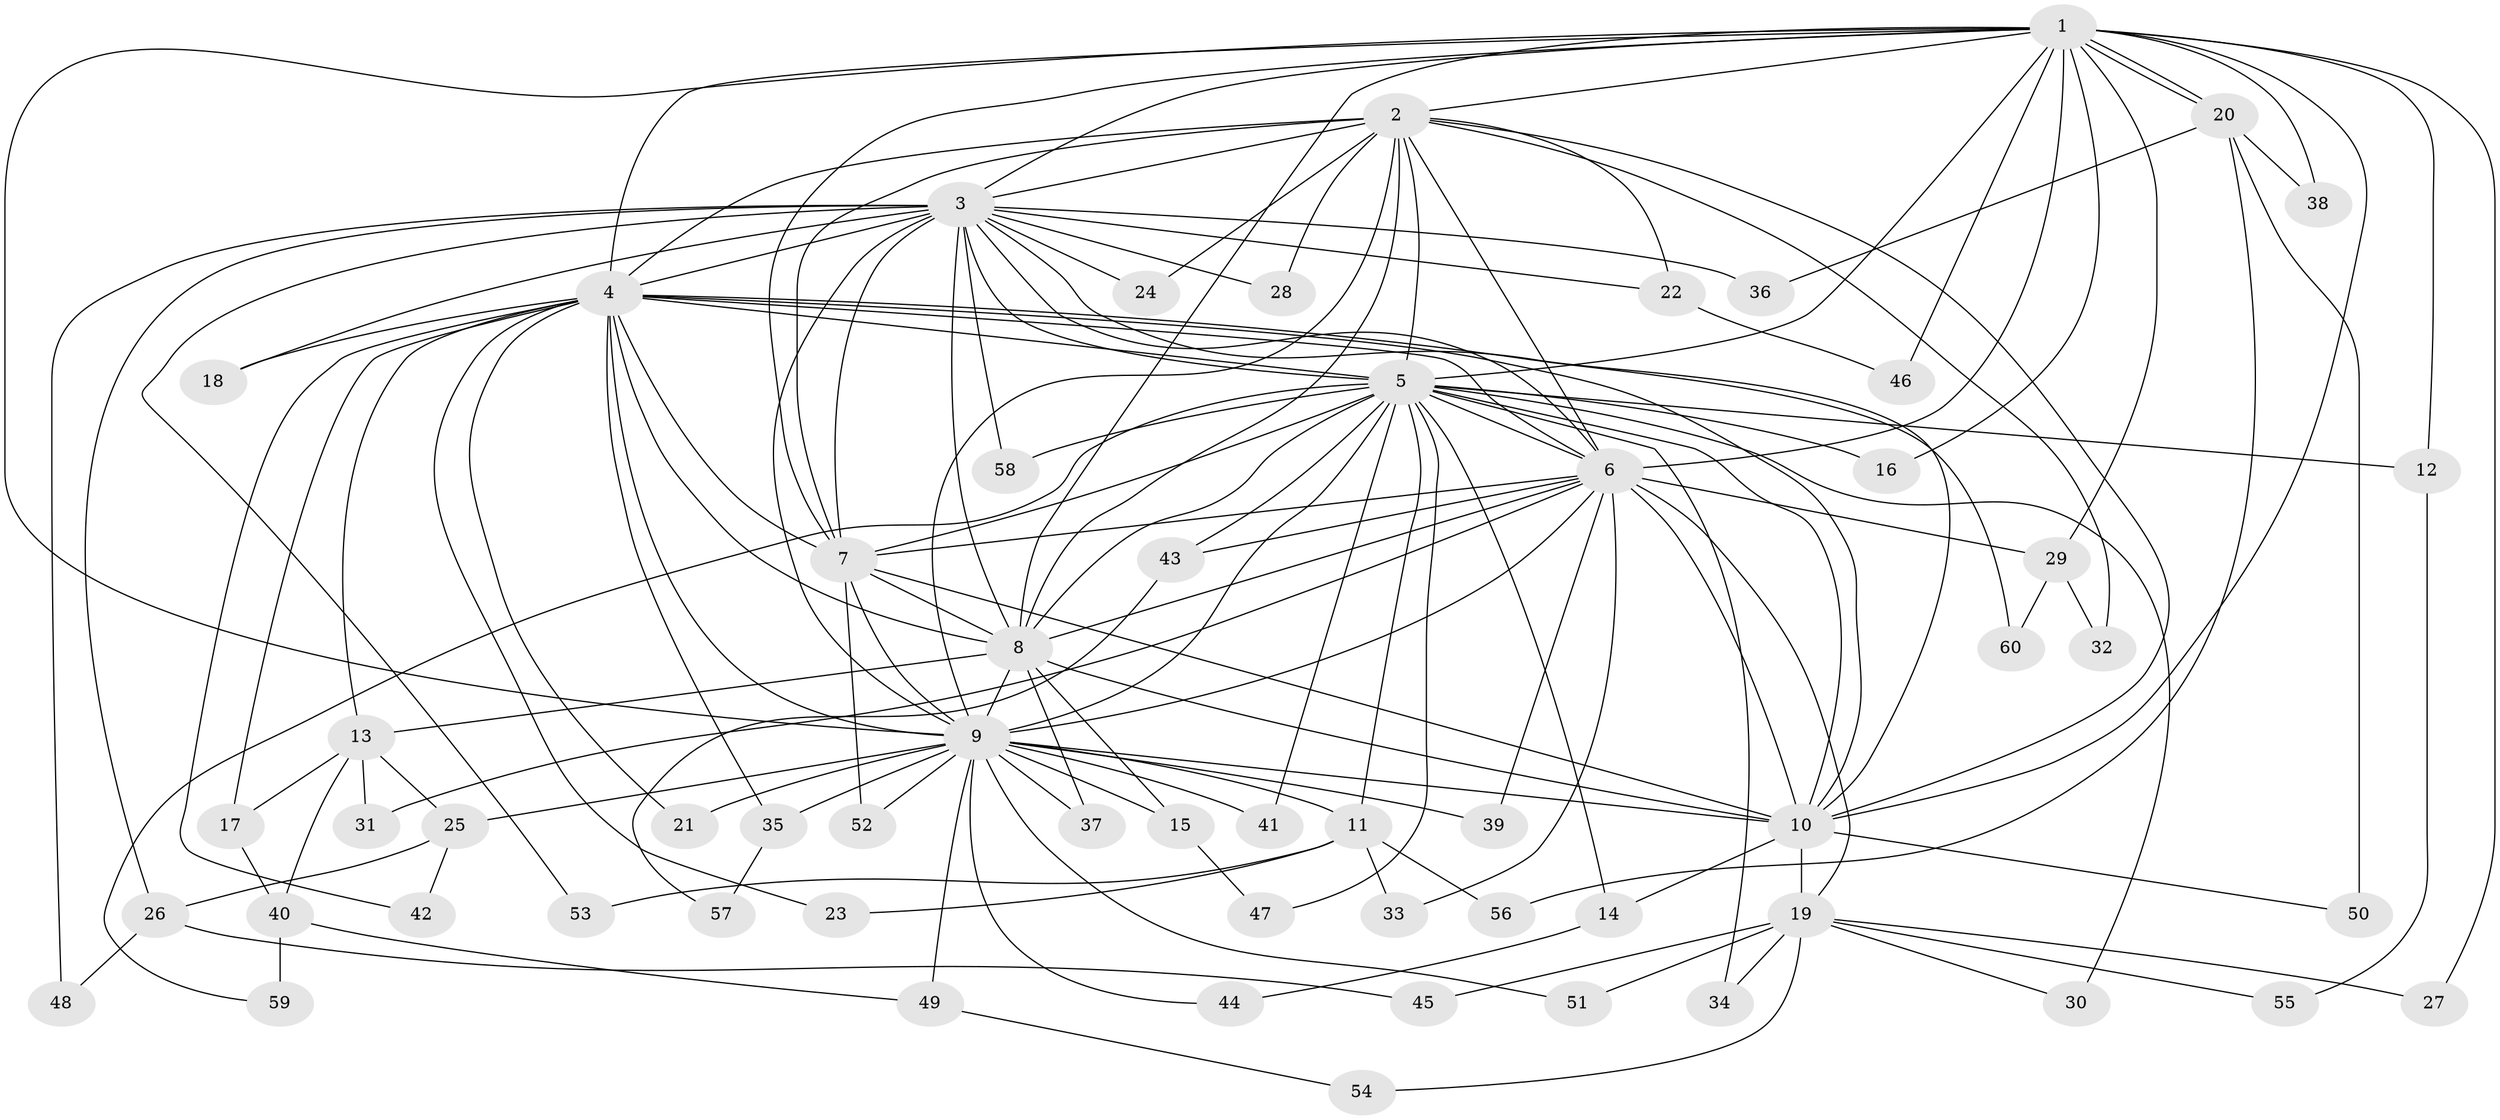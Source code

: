 // coarse degree distribution, {10: 0.08333333333333333, 16: 0.041666666666666664, 2: 0.5, 1: 0.16666666666666666, 3: 0.041666666666666664, 4: 0.125, 11: 0.041666666666666664}
// Generated by graph-tools (version 1.1) at 2025/48/03/04/25 21:48:36]
// undirected, 60 vertices, 145 edges
graph export_dot {
graph [start="1"]
  node [color=gray90,style=filled];
  1;
  2;
  3;
  4;
  5;
  6;
  7;
  8;
  9;
  10;
  11;
  12;
  13;
  14;
  15;
  16;
  17;
  18;
  19;
  20;
  21;
  22;
  23;
  24;
  25;
  26;
  27;
  28;
  29;
  30;
  31;
  32;
  33;
  34;
  35;
  36;
  37;
  38;
  39;
  40;
  41;
  42;
  43;
  44;
  45;
  46;
  47;
  48;
  49;
  50;
  51;
  52;
  53;
  54;
  55;
  56;
  57;
  58;
  59;
  60;
  1 -- 2;
  1 -- 3;
  1 -- 4;
  1 -- 5;
  1 -- 6;
  1 -- 7;
  1 -- 8;
  1 -- 9;
  1 -- 10;
  1 -- 12;
  1 -- 16;
  1 -- 20;
  1 -- 20;
  1 -- 27;
  1 -- 29;
  1 -- 38;
  1 -- 46;
  2 -- 3;
  2 -- 4;
  2 -- 5;
  2 -- 6;
  2 -- 7;
  2 -- 8;
  2 -- 9;
  2 -- 10;
  2 -- 22;
  2 -- 24;
  2 -- 28;
  2 -- 32;
  3 -- 4;
  3 -- 5;
  3 -- 6;
  3 -- 7;
  3 -- 8;
  3 -- 9;
  3 -- 10;
  3 -- 18;
  3 -- 22;
  3 -- 24;
  3 -- 26;
  3 -- 28;
  3 -- 36;
  3 -- 48;
  3 -- 53;
  3 -- 58;
  4 -- 5;
  4 -- 6;
  4 -- 7;
  4 -- 8;
  4 -- 9;
  4 -- 10;
  4 -- 13;
  4 -- 17;
  4 -- 18;
  4 -- 21;
  4 -- 23;
  4 -- 35;
  4 -- 42;
  4 -- 60;
  5 -- 6;
  5 -- 7;
  5 -- 8;
  5 -- 9;
  5 -- 10;
  5 -- 11;
  5 -- 12;
  5 -- 14;
  5 -- 16;
  5 -- 30;
  5 -- 34;
  5 -- 41;
  5 -- 43;
  5 -- 47;
  5 -- 58;
  5 -- 59;
  6 -- 7;
  6 -- 8;
  6 -- 9;
  6 -- 10;
  6 -- 19;
  6 -- 29;
  6 -- 31;
  6 -- 33;
  6 -- 39;
  6 -- 43;
  7 -- 8;
  7 -- 9;
  7 -- 10;
  7 -- 52;
  8 -- 9;
  8 -- 10;
  8 -- 13;
  8 -- 15;
  8 -- 37;
  9 -- 10;
  9 -- 11;
  9 -- 15;
  9 -- 21;
  9 -- 25;
  9 -- 35;
  9 -- 37;
  9 -- 39;
  9 -- 41;
  9 -- 44;
  9 -- 49;
  9 -- 51;
  9 -- 52;
  10 -- 14;
  10 -- 19;
  10 -- 50;
  11 -- 23;
  11 -- 33;
  11 -- 53;
  11 -- 56;
  12 -- 55;
  13 -- 17;
  13 -- 25;
  13 -- 31;
  13 -- 40;
  14 -- 44;
  15 -- 47;
  17 -- 40;
  19 -- 27;
  19 -- 30;
  19 -- 34;
  19 -- 45;
  19 -- 51;
  19 -- 54;
  19 -- 55;
  20 -- 36;
  20 -- 38;
  20 -- 50;
  20 -- 56;
  22 -- 46;
  25 -- 26;
  25 -- 42;
  26 -- 45;
  26 -- 48;
  29 -- 32;
  29 -- 60;
  35 -- 57;
  40 -- 49;
  40 -- 59;
  43 -- 57;
  49 -- 54;
}
